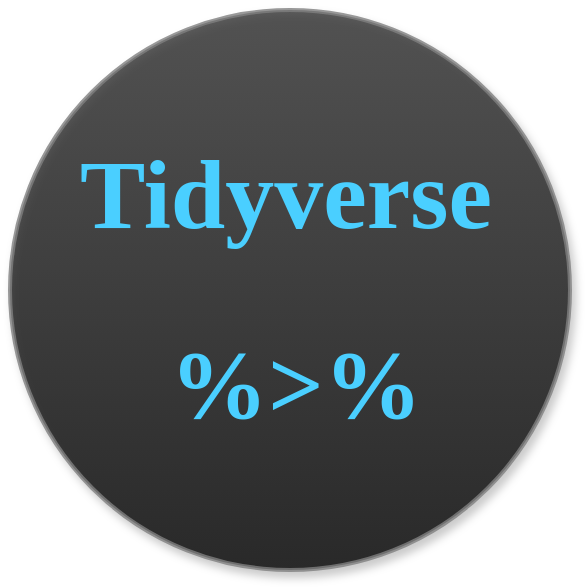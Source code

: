 <mxfile version="20.5.1" type="device"><diagram id="i6WjZHj4Q8O-zco9PesN" name="Page-1"><mxGraphModel dx="3342" dy="1751" grid="1" gridSize="10" guides="1" tooltips="1" connect="1" arrows="1" fold="1" page="1" pageScale="1" pageWidth="850" pageHeight="1100" math="0" shadow="0"><root><mxCell id="0"/><mxCell id="1" parent="0"/><mxCell id="xA6F4UYR2Mm-xWkrn_dU-1" value="" style="ellipse;whiteSpace=wrap;html=1;aspect=fixed;fillColor=#000000;strokeColor=#808080;gradientColor=#333333;gradientDirection=north;strokeWidth=2;labelBackgroundColor=default;labelBorderColor=none;fontColor=#333333;glass=1;shadow=1;fontStyle=1;opacity=80;" vertex="1" parent="1"><mxGeometry x="270" y="340" width="280" height="280" as="geometry"/></mxCell><mxCell id="xA6F4UYR2Mm-xWkrn_dU-2" value="%&amp;gt;%" style="text;html=1;strokeColor=none;fillColor=none;align=center;verticalAlign=middle;whiteSpace=wrap;rounded=0;fontSize=49;fontFamily=cutive;fontSource=https%3A%2F%2Ffonts.googleapis.com%2Fcss%3Ffamily%3Dcutive;fontColor=#4ACFFF;fontStyle=1" vertex="1" parent="1"><mxGeometry x="278" y="513" width="270" height="30" as="geometry"/></mxCell><mxCell id="xA6F4UYR2Mm-xWkrn_dU-3" value="Tidyverse" style="text;html=1;strokeColor=none;fillColor=none;align=center;verticalAlign=middle;whiteSpace=wrap;rounded=0;shadow=1;glass=1;labelBackgroundColor=none;labelBorderColor=none;sketch=0;strokeWidth=3;fontFamily=ubuntu;fontSize=49;fontColor=#4ACFFF;fontSource=https%3A%2F%2Ffonts.googleapis.com%2Fcss%3Ffamily%3Dubuntu;fontStyle=1" vertex="1" parent="1"><mxGeometry x="323" y="398" width="170" height="70" as="geometry"/></mxCell></root></mxGraphModel></diagram></mxfile>